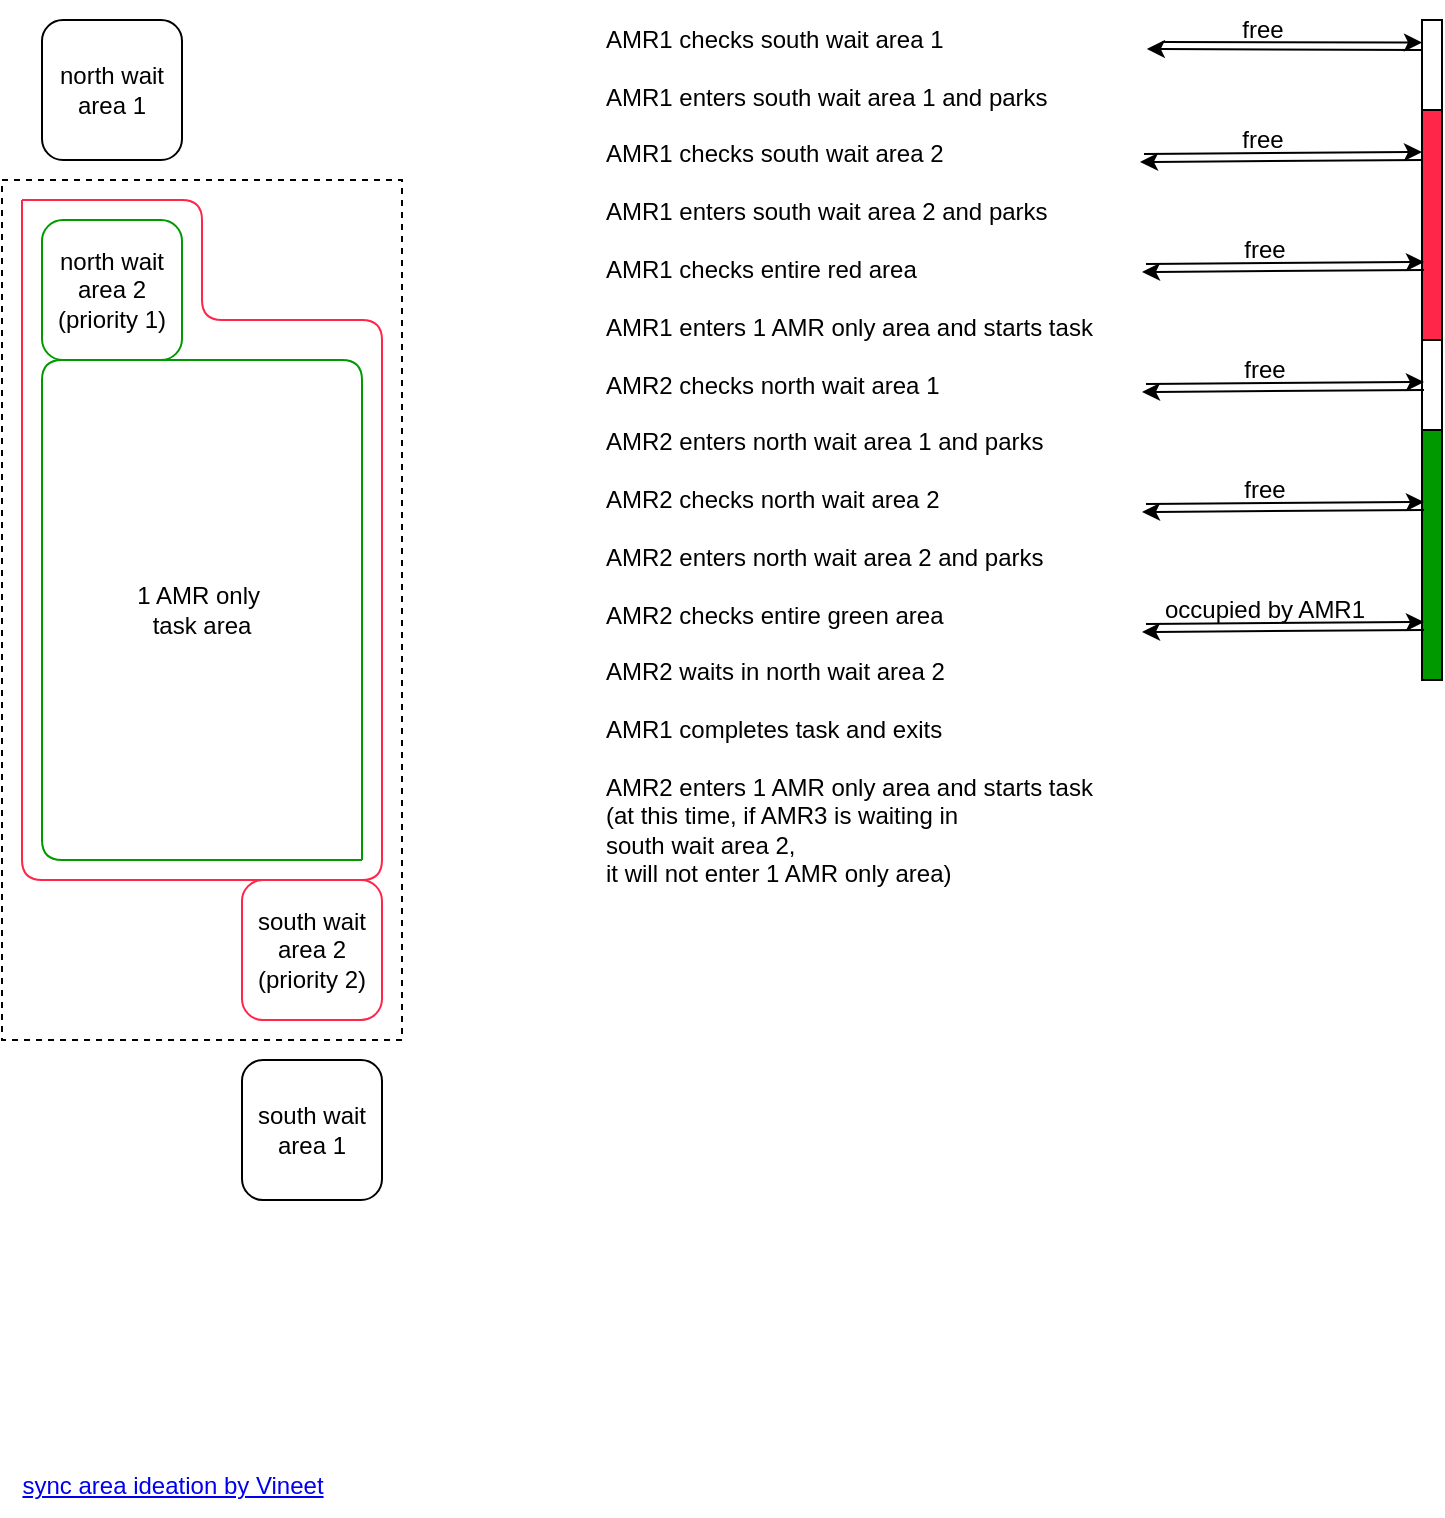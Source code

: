 <mxfile version="24.4.13" type="github">
  <diagram name="Page-1" id="ZQYoR2bXF4td_HxUEjvD">
    <mxGraphModel dx="1434" dy="786" grid="1" gridSize="10" guides="1" tooltips="1" connect="1" arrows="1" fold="1" page="1" pageScale="1" pageWidth="850" pageHeight="1100" math="0" shadow="0">
      <root>
        <mxCell id="0" />
        <mxCell id="1" parent="0" />
        <mxCell id="MdE7EvTuS_QVhMOrEJu6-6" value="1 AMR only&amp;nbsp;&lt;div&gt;task area&lt;/div&gt;" style="rounded=0;whiteSpace=wrap;html=1;dashed=1;fillColor=none;" parent="1" vertex="1">
          <mxGeometry x="80" y="170" width="200" height="430" as="geometry" />
        </mxCell>
        <mxCell id="MdE7EvTuS_QVhMOrEJu6-2" value="south wait area 2&lt;div&gt;(priority 2)&lt;/div&gt;" style="rounded=1;whiteSpace=wrap;html=1;fillColor=none;strokeColor=#FF264A;" parent="1" vertex="1">
          <mxGeometry x="200" y="520" width="70" height="70" as="geometry" />
        </mxCell>
        <mxCell id="MdE7EvTuS_QVhMOrEJu6-3" value="north wait area 2&lt;div&gt;(priority 1)&lt;/div&gt;" style="rounded=1;whiteSpace=wrap;html=1;strokeColor=#009900;" parent="1" vertex="1">
          <mxGeometry x="100" y="190" width="70" height="70" as="geometry" />
        </mxCell>
        <mxCell id="MdE7EvTuS_QVhMOrEJu6-4" value="north wait area 1" style="rounded=1;whiteSpace=wrap;html=1;" parent="1" vertex="1">
          <mxGeometry x="100" y="90" width="70" height="70" as="geometry" />
        </mxCell>
        <mxCell id="MdE7EvTuS_QVhMOrEJu6-5" value="south wait area 1" style="rounded=1;whiteSpace=wrap;html=1;" parent="1" vertex="1">
          <mxGeometry x="200" y="610" width="70" height="70" as="geometry" />
        </mxCell>
        <mxCell id="MdE7EvTuS_QVhMOrEJu6-9" value="" style="endArrow=none;html=1;rounded=1;strokeColor=#FF264A;curved=0;" parent="1" edge="1">
          <mxGeometry width="50" height="50" relative="1" as="geometry">
            <mxPoint x="90" y="180" as="sourcePoint" />
            <mxPoint x="90" y="180" as="targetPoint" />
            <Array as="points">
              <mxPoint x="180" y="180" />
              <mxPoint x="180" y="240" />
              <mxPoint x="270" y="240" />
              <mxPoint x="270" y="520" />
              <mxPoint x="90" y="520" />
            </Array>
          </mxGeometry>
        </mxCell>
        <mxCell id="MdE7EvTuS_QVhMOrEJu6-10" value="" style="endArrow=none;html=1;rounded=1;strokeColor=#009900;curved=0;" parent="1" edge="1">
          <mxGeometry width="50" height="50" relative="1" as="geometry">
            <mxPoint x="260" y="510" as="sourcePoint" />
            <mxPoint x="260" y="510" as="targetPoint" />
            <Array as="points">
              <mxPoint x="260" y="260" />
              <mxPoint x="100" y="260" />
              <mxPoint x="100" y="510" />
              <mxPoint x="150" y="510" />
            </Array>
          </mxGeometry>
        </mxCell>
        <mxCell id="MdE7EvTuS_QVhMOrEJu6-13" value="&lt;span style=&quot;background-color: initial;&quot;&gt;AMR1 checks south wait area 1&lt;/span&gt;&lt;div&gt;&lt;span style=&quot;background-color: initial;&quot;&gt;&lt;br&gt;&lt;/span&gt;&lt;/div&gt;&lt;div&gt;&lt;span style=&quot;background-color: initial;&quot;&gt;AMR1 enters south wait area 1 and parks&lt;/span&gt;&lt;/div&gt;&lt;div&gt;&lt;span style=&quot;background-color: initial;&quot;&gt;&lt;br&gt;&lt;/span&gt;&lt;/div&gt;&lt;div&gt;&lt;span style=&quot;background-color: initial;&quot;&gt;AMR1 checks south wait area 2&lt;/span&gt;&lt;/div&gt;&lt;div&gt;&lt;span style=&quot;background-color: initial;&quot;&gt;&lt;br&gt;&lt;/span&gt;&lt;/div&gt;&lt;div&gt;&lt;span style=&quot;background-color: initial;&quot;&gt;AMR1 enters south wait area 2 and parks&lt;/span&gt;&lt;/div&gt;&lt;div&gt;&lt;span style=&quot;background-color: initial;&quot;&gt;&lt;br&gt;&lt;/span&gt;&lt;/div&gt;&lt;div&gt;&lt;span style=&quot;background-color: initial;&quot;&gt;AMR1 checks entire red area&lt;/span&gt;&lt;/div&gt;&lt;div&gt;&lt;br&gt;&lt;/div&gt;&lt;div&gt;AMR1 enters 1 AMR only area and starts task&lt;/div&gt;&lt;div&gt;&lt;br&gt;&lt;/div&gt;&lt;div&gt;AMR2 checks north wait area 1&lt;/div&gt;&lt;div&gt;&lt;br&gt;&lt;/div&gt;&lt;div&gt;AMR2 enters north wait area 1 and parks&lt;/div&gt;&lt;div&gt;&lt;br&gt;&lt;/div&gt;&lt;div&gt;AMR2 checks north wait area 2&lt;/div&gt;&lt;div&gt;&lt;br&gt;&lt;/div&gt;&lt;div&gt;AMR2 enters north wait area 2 and parks&lt;/div&gt;&lt;div&gt;&lt;br&gt;&lt;/div&gt;&lt;div&gt;AMR2 checks entire green area&lt;/div&gt;&lt;div&gt;&lt;br&gt;&lt;/div&gt;&lt;div&gt;AMR2 waits in north wait area 2&lt;/div&gt;&lt;div&gt;&lt;br&gt;&lt;/div&gt;&lt;div&gt;AMR1 completes task and exits&lt;/div&gt;&lt;div&gt;&lt;br&gt;&lt;/div&gt;&lt;div&gt;AMR2 enters 1 AMR only area and starts task&amp;nbsp;&lt;/div&gt;&lt;div&gt;(at this time, if AMR3 is waiting in&amp;nbsp;&lt;/div&gt;&lt;div&gt;south wait area 2,&amp;nbsp;&lt;/div&gt;&lt;div&gt;it will not enter 1 AMR only area)&lt;/div&gt;&lt;div&gt;&lt;br&gt;&lt;/div&gt;&lt;div&gt;&lt;br&gt;&lt;/div&gt;&lt;div&gt;&lt;br&gt;&lt;/div&gt;&lt;div&gt;&lt;br&gt;&lt;/div&gt;" style="text;html=1;align=left;verticalAlign=middle;resizable=0;points=[];autosize=1;strokeColor=none;fillColor=none;" parent="1" vertex="1">
          <mxGeometry x="380" y="87" width="270" height="500" as="geometry" />
        </mxCell>
        <mxCell id="MdE7EvTuS_QVhMOrEJu6-14" value="" style="rounded=0;whiteSpace=wrap;html=1;fillColor=#009900;" parent="1" vertex="1">
          <mxGeometry x="790" y="295" width="10" height="125" as="geometry" />
        </mxCell>
        <mxCell id="MdE7EvTuS_QVhMOrEJu6-15" value="" style="rounded=0;whiteSpace=wrap;html=1;fillColor=#FF264A;" parent="1" vertex="1">
          <mxGeometry x="790" y="135" width="10" height="115" as="geometry" />
        </mxCell>
        <mxCell id="MdE7EvTuS_QVhMOrEJu6-16" value="" style="rounded=0;whiteSpace=wrap;html=1;fillColor=none;" parent="1" vertex="1">
          <mxGeometry x="790" y="90" width="10" height="45" as="geometry" />
        </mxCell>
        <mxCell id="H1wteRUscejD2A5DQPQX-1" value="&lt;a href=&quot;https://www.notion.so/lexxpluss/Sync_area-Single-State-Proposal-c39749b1d3fc4debb3eda081b064af33?d=7d11b36a564a4e93833d14db740347ef#2b17e804460840d78477e5570715381a&quot;&gt;sync area ideation by Vineet&lt;/a&gt;" style="text;html=1;align=center;verticalAlign=middle;resizable=0;points=[];autosize=1;strokeColor=none;fillColor=none;" parent="1" vertex="1">
          <mxGeometry x="80" y="808" width="170" height="30" as="geometry" />
        </mxCell>
        <mxCell id="H1wteRUscejD2A5DQPQX-3" value="" style="endArrow=classic;html=1;rounded=0;entryX=0;entryY=0.25;entryDx=0;entryDy=0;" parent="1" target="MdE7EvTuS_QVhMOrEJu6-16" edge="1">
          <mxGeometry width="50" height="50" relative="1" as="geometry">
            <mxPoint x="660" y="101" as="sourcePoint" />
            <mxPoint x="790" y="95" as="targetPoint" />
          </mxGeometry>
        </mxCell>
        <mxCell id="H1wteRUscejD2A5DQPQX-5" value="" style="endArrow=classic;html=1;rounded=0;entryX=1.009;entryY=0.035;entryDx=0;entryDy=0;entryPerimeter=0;" parent="1" target="MdE7EvTuS_QVhMOrEJu6-13" edge="1">
          <mxGeometry width="50" height="50" relative="1" as="geometry">
            <mxPoint x="790" y="105" as="sourcePoint" />
            <mxPoint x="648.92" y="161.28" as="targetPoint" />
          </mxGeometry>
        </mxCell>
        <mxCell id="H1wteRUscejD2A5DQPQX-6" value="free" style="text;html=1;align=center;verticalAlign=middle;resizable=0;points=[];autosize=1;strokeColor=none;fillColor=none;" parent="1" vertex="1">
          <mxGeometry x="690" y="80" width="40" height="30" as="geometry" />
        </mxCell>
        <mxCell id="H1wteRUscejD2A5DQPQX-7" value="free" style="text;html=1;align=center;verticalAlign=middle;resizable=0;points=[];autosize=1;strokeColor=none;fillColor=none;" parent="1" vertex="1">
          <mxGeometry x="690" y="135" width="40" height="30" as="geometry" />
        </mxCell>
        <mxCell id="H1wteRUscejD2A5DQPQX-8" value="" style="endArrow=classic;html=1;rounded=0;entryX=0.996;entryY=0.038;entryDx=0;entryDy=0;entryPerimeter=0;" parent="1" edge="1">
          <mxGeometry width="50" height="50" relative="1" as="geometry">
            <mxPoint x="790" y="160" as="sourcePoint" />
            <mxPoint x="649" y="161" as="targetPoint" />
          </mxGeometry>
        </mxCell>
        <mxCell id="H1wteRUscejD2A5DQPQX-9" value="" style="endArrow=classic;html=1;rounded=0;exitX=1.002;exitY=0.033;exitDx=0;exitDy=0;exitPerimeter=0;entryX=0;entryY=0.25;entryDx=0;entryDy=0;" parent="1" edge="1">
          <mxGeometry width="50" height="50" relative="1" as="geometry">
            <mxPoint x="651" y="157" as="sourcePoint" />
            <mxPoint x="790" y="156" as="targetPoint" />
          </mxGeometry>
        </mxCell>
        <mxCell id="H1wteRUscejD2A5DQPQX-11" value="" style="endArrow=classic;html=1;rounded=0;entryX=0.996;entryY=0.038;entryDx=0;entryDy=0;entryPerimeter=0;" parent="1" edge="1">
          <mxGeometry width="50" height="50" relative="1" as="geometry">
            <mxPoint x="791" y="215" as="sourcePoint" />
            <mxPoint x="650" y="216" as="targetPoint" />
          </mxGeometry>
        </mxCell>
        <mxCell id="H1wteRUscejD2A5DQPQX-12" value="" style="endArrow=classic;html=1;rounded=0;exitX=1.002;exitY=0.033;exitDx=0;exitDy=0;exitPerimeter=0;entryX=0;entryY=0.25;entryDx=0;entryDy=0;" parent="1" edge="1">
          <mxGeometry width="50" height="50" relative="1" as="geometry">
            <mxPoint x="652" y="212" as="sourcePoint" />
            <mxPoint x="791" y="211" as="targetPoint" />
          </mxGeometry>
        </mxCell>
        <mxCell id="H1wteRUscejD2A5DQPQX-13" value="free" style="text;html=1;align=center;verticalAlign=middle;resizable=0;points=[];autosize=1;strokeColor=none;fillColor=none;" parent="1" vertex="1">
          <mxGeometry x="691" y="190" width="40" height="30" as="geometry" />
        </mxCell>
        <mxCell id="H1wteRUscejD2A5DQPQX-14" value="" style="rounded=0;whiteSpace=wrap;html=1;fillColor=none;" parent="1" vertex="1">
          <mxGeometry x="790" y="250" width="10" height="45" as="geometry" />
        </mxCell>
        <mxCell id="H1wteRUscejD2A5DQPQX-15" value="free" style="text;html=1;align=center;verticalAlign=middle;resizable=0;points=[];autosize=1;strokeColor=none;fillColor=none;" parent="1" vertex="1">
          <mxGeometry x="691" y="250" width="40" height="30" as="geometry" />
        </mxCell>
        <mxCell id="H1wteRUscejD2A5DQPQX-16" value="" style="endArrow=classic;html=1;rounded=0;exitX=1.002;exitY=0.033;exitDx=0;exitDy=0;exitPerimeter=0;entryX=0;entryY=0.25;entryDx=0;entryDy=0;" parent="1" edge="1">
          <mxGeometry width="50" height="50" relative="1" as="geometry">
            <mxPoint x="652" y="272" as="sourcePoint" />
            <mxPoint x="791" y="271" as="targetPoint" />
          </mxGeometry>
        </mxCell>
        <mxCell id="H1wteRUscejD2A5DQPQX-17" value="" style="endArrow=classic;html=1;rounded=0;entryX=0.996;entryY=0.038;entryDx=0;entryDy=0;entryPerimeter=0;" parent="1" edge="1">
          <mxGeometry width="50" height="50" relative="1" as="geometry">
            <mxPoint x="791" y="275" as="sourcePoint" />
            <mxPoint x="650" y="276" as="targetPoint" />
          </mxGeometry>
        </mxCell>
        <mxCell id="H1wteRUscejD2A5DQPQX-18" value="free" style="text;html=1;align=center;verticalAlign=middle;resizable=0;points=[];autosize=1;strokeColor=none;fillColor=none;" parent="1" vertex="1">
          <mxGeometry x="691" y="310" width="40" height="30" as="geometry" />
        </mxCell>
        <mxCell id="H1wteRUscejD2A5DQPQX-19" value="" style="endArrow=classic;html=1;rounded=0;exitX=1.002;exitY=0.033;exitDx=0;exitDy=0;exitPerimeter=0;entryX=0;entryY=0.25;entryDx=0;entryDy=0;" parent="1" edge="1">
          <mxGeometry width="50" height="50" relative="1" as="geometry">
            <mxPoint x="652" y="332" as="sourcePoint" />
            <mxPoint x="791" y="331" as="targetPoint" />
          </mxGeometry>
        </mxCell>
        <mxCell id="H1wteRUscejD2A5DQPQX-20" value="" style="endArrow=classic;html=1;rounded=0;entryX=0.996;entryY=0.038;entryDx=0;entryDy=0;entryPerimeter=0;" parent="1" edge="1">
          <mxGeometry width="50" height="50" relative="1" as="geometry">
            <mxPoint x="791" y="335" as="sourcePoint" />
            <mxPoint x="650" y="336" as="targetPoint" />
          </mxGeometry>
        </mxCell>
        <mxCell id="H1wteRUscejD2A5DQPQX-21" value="occupied by AMR1" style="text;html=1;align=center;verticalAlign=middle;resizable=0;points=[];autosize=1;strokeColor=none;fillColor=none;" parent="1" vertex="1">
          <mxGeometry x="651" y="370" width="120" height="30" as="geometry" />
        </mxCell>
        <mxCell id="H1wteRUscejD2A5DQPQX-22" value="" style="endArrow=classic;html=1;rounded=0;exitX=1.002;exitY=0.033;exitDx=0;exitDy=0;exitPerimeter=0;entryX=0;entryY=0.25;entryDx=0;entryDy=0;" parent="1" edge="1">
          <mxGeometry width="50" height="50" relative="1" as="geometry">
            <mxPoint x="652" y="392" as="sourcePoint" />
            <mxPoint x="791" y="391" as="targetPoint" />
          </mxGeometry>
        </mxCell>
        <mxCell id="H1wteRUscejD2A5DQPQX-23" value="" style="endArrow=classic;html=1;rounded=0;entryX=0.996;entryY=0.038;entryDx=0;entryDy=0;entryPerimeter=0;" parent="1" edge="1">
          <mxGeometry width="50" height="50" relative="1" as="geometry">
            <mxPoint x="791" y="395" as="sourcePoint" />
            <mxPoint x="650" y="396" as="targetPoint" />
          </mxGeometry>
        </mxCell>
      </root>
    </mxGraphModel>
  </diagram>
</mxfile>
